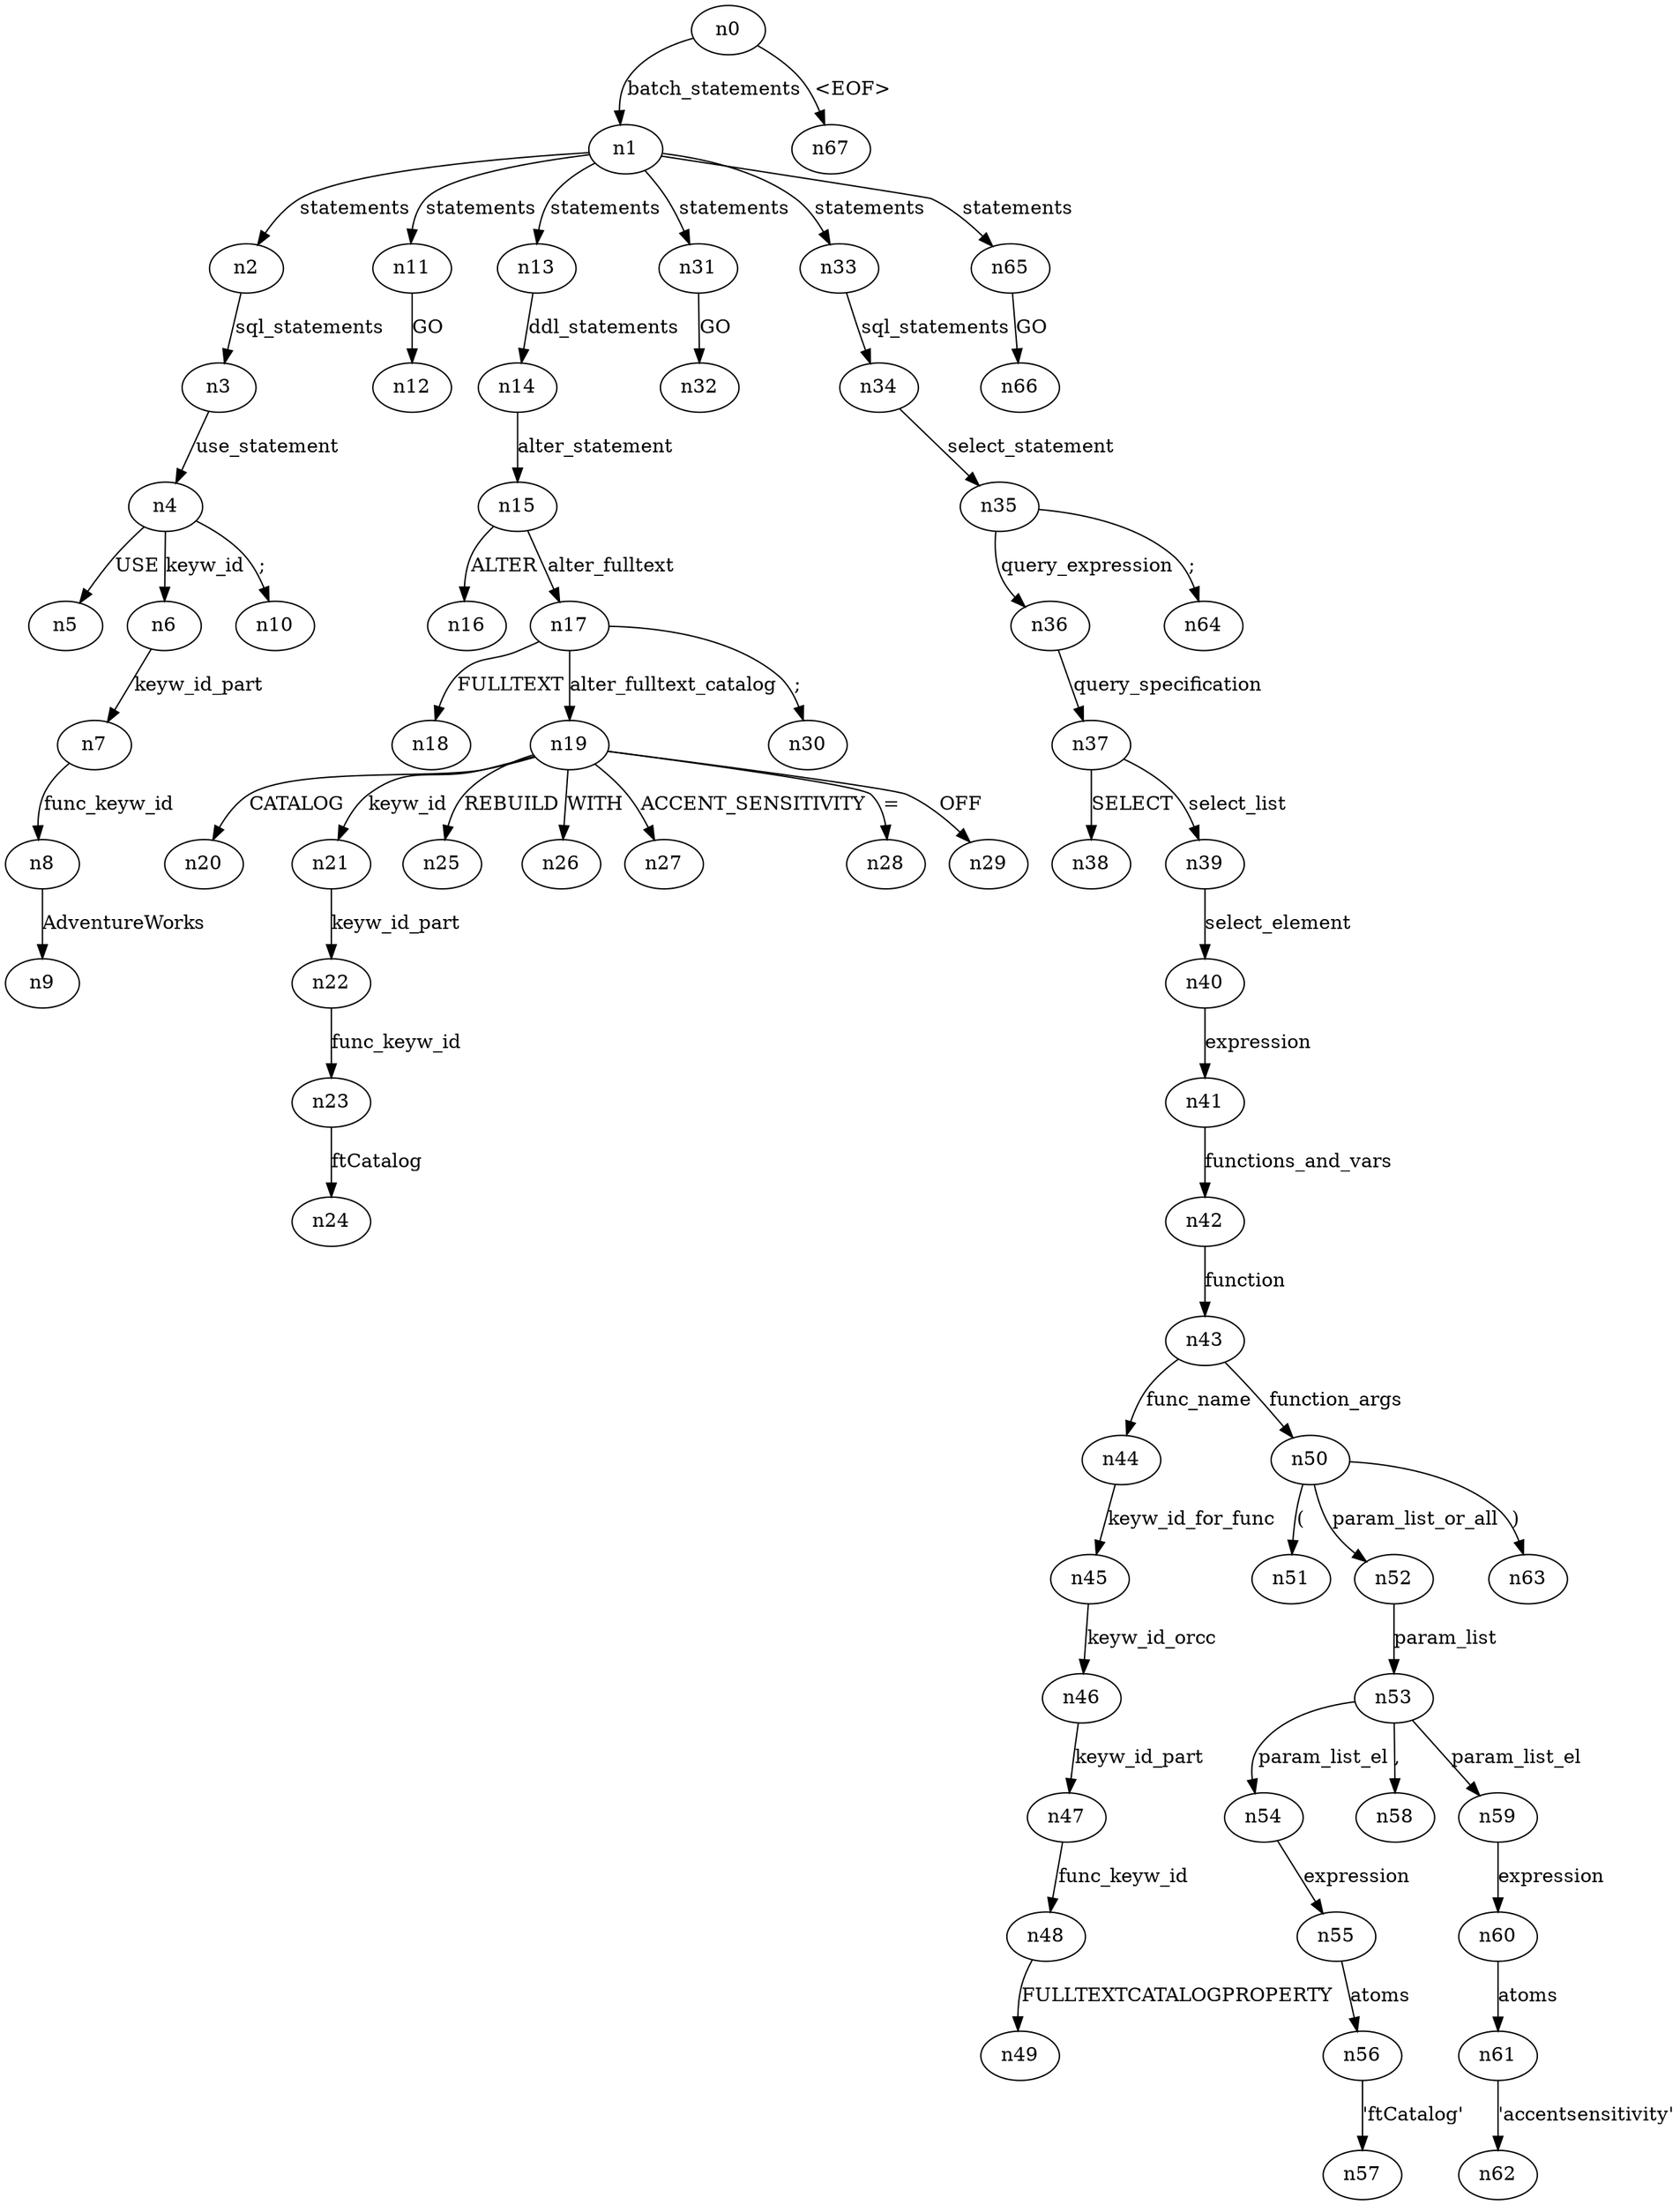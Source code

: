 digraph ParseTree {
  n0 -> n1 [label="batch_statements"];
  n1 -> n2 [label="statements"];
  n2 -> n3 [label="sql_statements"];
  n3 -> n4 [label="use_statement"];
  n4 -> n5 [label="USE"];
  n4 -> n6 [label="keyw_id"];
  n6 -> n7 [label="keyw_id_part"];
  n7 -> n8 [label="func_keyw_id"];
  n8 -> n9 [label="AdventureWorks"];
  n4 -> n10 [label=";"];
  n1 -> n11 [label="statements"];
  n11 -> n12 [label="GO"];
  n1 -> n13 [label="statements"];
  n13 -> n14 [label="ddl_statements"];
  n14 -> n15 [label="alter_statement"];
  n15 -> n16 [label="ALTER"];
  n15 -> n17 [label="alter_fulltext"];
  n17 -> n18 [label="FULLTEXT"];
  n17 -> n19 [label="alter_fulltext_catalog"];
  n19 -> n20 [label="CATALOG"];
  n19 -> n21 [label="keyw_id"];
  n21 -> n22 [label="keyw_id_part"];
  n22 -> n23 [label="func_keyw_id"];
  n23 -> n24 [label="ftCatalog"];
  n19 -> n25 [label="REBUILD"];
  n19 -> n26 [label="WITH"];
  n19 -> n27 [label="ACCENT_SENSITIVITY"];
  n19 -> n28 [label="="];
  n19 -> n29 [label="OFF"];
  n17 -> n30 [label=";"];
  n1 -> n31 [label="statements"];
  n31 -> n32 [label="GO"];
  n1 -> n33 [label="statements"];
  n33 -> n34 [label="sql_statements"];
  n34 -> n35 [label="select_statement"];
  n35 -> n36 [label="query_expression"];
  n36 -> n37 [label="query_specification"];
  n37 -> n38 [label="SELECT"];
  n37 -> n39 [label="select_list"];
  n39 -> n40 [label="select_element"];
  n40 -> n41 [label="expression"];
  n41 -> n42 [label="functions_and_vars"];
  n42 -> n43 [label="function"];
  n43 -> n44 [label="func_name"];
  n44 -> n45 [label="keyw_id_for_func"];
  n45 -> n46 [label="keyw_id_orcc"];
  n46 -> n47 [label="keyw_id_part"];
  n47 -> n48 [label="func_keyw_id"];
  n48 -> n49 [label="FULLTEXTCATALOGPROPERTY"];
  n43 -> n50 [label="function_args"];
  n50 -> n51 [label="("];
  n50 -> n52 [label="param_list_or_all"];
  n52 -> n53 [label="param_list"];
  n53 -> n54 [label="param_list_el"];
  n54 -> n55 [label="expression"];
  n55 -> n56 [label="atoms"];
  n56 -> n57 [label="'ftCatalog'"];
  n53 -> n58 [label=","];
  n53 -> n59 [label="param_list_el"];
  n59 -> n60 [label="expression"];
  n60 -> n61 [label="atoms"];
  n61 -> n62 [label="'accentsensitivity'"];
  n50 -> n63 [label=")"];
  n35 -> n64 [label=";"];
  n1 -> n65 [label="statements"];
  n65 -> n66 [label="GO"];
  n0 -> n67 [label="<EOF>"];
}
